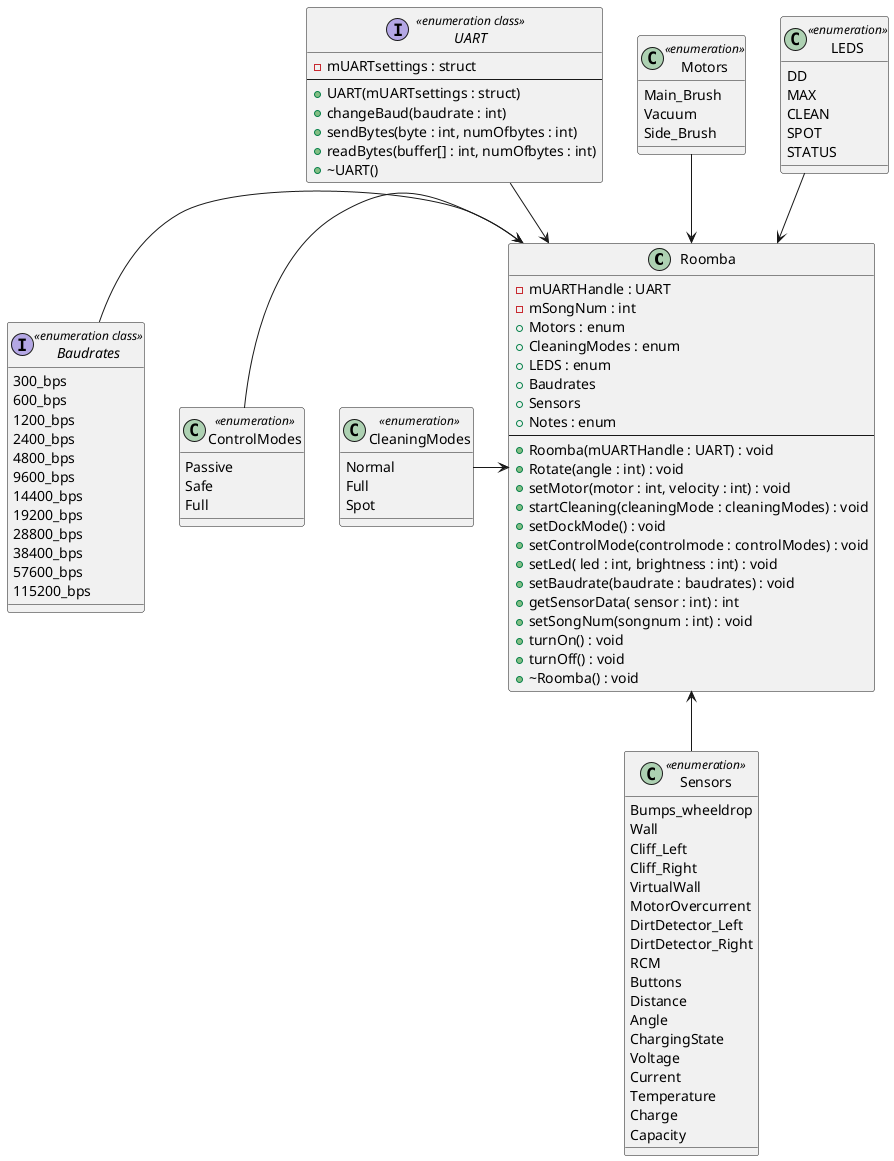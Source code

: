 @startuml Roomba

class Roomba 
class CleaningModes <<enumeration>>
class LEDS <<enumeration>>
class Motors <<enumeration>>
class ControlModes <<enumeration>>
class Sensors <<enumeration>>
interface UART <<enumeration class>>
interface Baudrates <<enumeration class>>

Roomba <-left- CleaningModes
Roomba <-up- LEDS
Roomba <-up- Motors
Roomba <-left- ControlModes
Roomba <-down- Sensors
Roomba <-up- UART
Roomba <-left- Baudrates

class Roomba {
  - mUARTHandle : UART
  - mSongNum : int
  + Motors : enum
  + CleaningModes : enum
  + LEDS : enum
  + Baudrates
  + Sensors
  + Notes : enum
  --
  + Roomba(mUARTHandle : UART) : void
  + Rotate(angle : int) : void
  + setMotor(motor : int, velocity : int) : void
  + startCleaning(cleaningMode : cleaningModes) : void
  + setDockMode() : void
  + setControlMode(controlmode : controlModes) : void
  + setLed( led : int, brightness : int) : void
  + setBaudrate(baudrate : baudrates) : void
  + getSensorData( sensor : int) : int
  + setSongNum(songnum : int) : void
  + turnOn() : void
  + turnOff() : void
  + ~Roomba() : void
}

class LEDS {
DD
MAX
CLEAN
SPOT
STATUS
}

class Motors {
Main_Brush
Vacuum
Side_Brush
}

interface Baudrates {
300_bps
600_bps
1200_bps
2400_bps
4800_bps
9600_bps
14400_bps
19200_bps
28800_bps
38400_bps
57600_bps
115200_bps
}

interface UART {
- mUARTsettings : struct
--
+ UART(mUARTsettings : struct)
+ changeBaud(baudrate : int)
+ sendBytes(byte : int, numOfbytes : int)
+ readBytes(buffer[] : int, numOfbytes : int)
+ ~UART()
}

class CleaningModes {
Normal
Full
Spot
}

class ControlModes {
Passive
Safe
Full
}

class Sensors {
Bumps_wheeldrop
Wall
Cliff_Left
Cliff_Right
VirtualWall
MotorOvercurrent
DirtDetector_Left
DirtDetector_Right
RCM
Buttons
Distance
Angle
ChargingState
Voltage
Current
Temperature
Charge
Capacity
}

@enduml